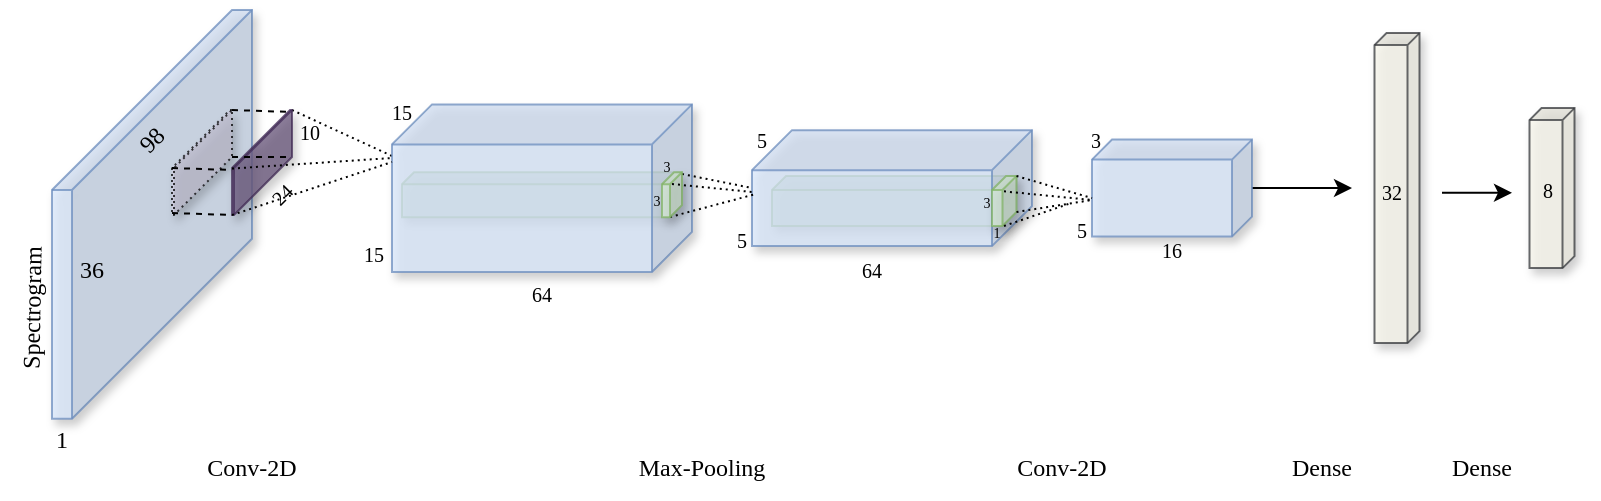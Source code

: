 <mxfile version="24.7.12">
  <diagram name="Page-1" id="HaNUL1jdEgyW-jIHec6N">
    <mxGraphModel dx="1658" dy="538" grid="1" gridSize="10" guides="1" tooltips="1" connect="1" arrows="1" fold="1" page="1" pageScale="1" pageWidth="850" pageHeight="1100" math="0" shadow="0">
      <root>
        <mxCell id="0" />
        <mxCell id="1" parent="0" />
        <mxCell id="bEZxc9TnVDWhS3Ql7pLe-73" value="" style="shape=cube;whiteSpace=wrap;html=1;boundedLbl=1;backgroundOutline=1;darkOpacity=0.05;darkOpacity2=0.1;rotation=0;fillColor=#d5e8d4;strokeColor=#82b366;opacity=75;shadow=1;flipH=1;size=7;fillStyle=auto;flipV=0;" vertex="1" parent="1">
          <mxGeometry x="350" y="293" width="122.25" height="25" as="geometry" />
        </mxCell>
        <mxCell id="bEZxc9TnVDWhS3Ql7pLe-64" value="" style="shape=cube;whiteSpace=wrap;html=1;boundedLbl=1;backgroundOutline=1;darkOpacity=0.05;darkOpacity2=0.1;rotation=0;fillColor=#dae8fc;strokeColor=#6c8ebf;opacity=75;shadow=1;flipH=1;size=20;" vertex="1" parent="1">
          <mxGeometry x="340" y="270.08" width="140" height="57.97" as="geometry" />
        </mxCell>
        <mxCell id="bEZxc9TnVDWhS3Ql7pLe-65" value="5" style="text;html=1;align=center;verticalAlign=middle;whiteSpace=wrap;rounded=0;opacity=50;fillColor=none;fontFamily=Times New Roman;rotation=0;fontSize=10;" vertex="1" parent="1">
          <mxGeometry x="310" y="313.59" width="50" height="22.81" as="geometry" />
        </mxCell>
        <mxCell id="bEZxc9TnVDWhS3Ql7pLe-56" value="" style="endArrow=none;html=1;rounded=0;strokeWidth=1;endSize=27;startSize=6;dashed=1;dashPattern=1 2;" edge="1" parent="1">
          <mxGeometry width="50" height="50" relative="1" as="geometry">
            <mxPoint x="110" y="260" as="sourcePoint" />
            <mxPoint x="160" y="283" as="targetPoint" />
          </mxGeometry>
        </mxCell>
        <mxCell id="bEZxc9TnVDWhS3Ql7pLe-50" value="" style="shape=cube;whiteSpace=wrap;html=1;boundedLbl=1;backgroundOutline=1;darkOpacity=0.05;darkOpacity2=0.1;rotation=0;fillColor=#d5e8d4;strokeColor=#82b366;opacity=75;shadow=1;flipH=1;size=6;fillStyle=auto;" vertex="1" parent="1">
          <mxGeometry x="165" y="291.09" width="140" height="22.5" as="geometry" />
        </mxCell>
        <mxCell id="bEZxc9TnVDWhS3Ql7pLe-2" value="" style="shape=cube;whiteSpace=wrap;html=1;boundedLbl=1;backgroundOutline=1;darkOpacity=0.05;darkOpacity2=0.1;rotation=0;fillColor=#dae8fc;strokeColor=#6c8ebf;opacity=75;shadow=1;flipH=1;" vertex="1" parent="1">
          <mxGeometry x="160" y="257.19" width="150" height="83.75" as="geometry" />
        </mxCell>
        <mxCell id="bEZxc9TnVDWhS3Ql7pLe-72" value="" style="endArrow=none;html=1;rounded=1;exitX=1;exitY=0.66;exitDx=0;exitDy=0;exitPerimeter=0;targetPerimeterSpacing=10;curved=0;fillColor=#f5f5f5;gradientColor=#b3b3b3;strokeColor=#000000;dashed=1;dashPattern=1 2;" edge="1" parent="1">
          <mxGeometry width="50" height="50" relative="1" as="geometry">
            <mxPoint x="299" y="313.5" as="sourcePoint" />
            <mxPoint x="342" y="302" as="targetPoint" />
          </mxGeometry>
        </mxCell>
        <mxCell id="bEZxc9TnVDWhS3Ql7pLe-71" value="" style="endArrow=none;html=1;rounded=1;exitX=1;exitY=0.66;exitDx=0;exitDy=0;exitPerimeter=0;targetPerimeterSpacing=10;curved=0;fillColor=#f5f5f5;gradientColor=#b3b3b3;strokeColor=#000000;dashed=1;dashPattern=1 2;" edge="1" parent="1">
          <mxGeometry width="50" height="50" relative="1" as="geometry">
            <mxPoint x="305" y="292" as="sourcePoint" />
            <mxPoint x="340" y="299" as="targetPoint" />
          </mxGeometry>
        </mxCell>
        <mxCell id="bEZxc9TnVDWhS3Ql7pLe-35" value="" style="shape=cube;whiteSpace=wrap;html=1;boundedLbl=1;backgroundOutline=1;darkOpacity=0.05;darkOpacity2=0.1;rotation=0;opacity=75;shadow=1;size=90;flipH=1;fillColor=#dae8fc;strokeColor=#6c8ebf;" vertex="1" parent="1">
          <mxGeometry x="-10" y="210" width="100" height="204.37" as="geometry" />
        </mxCell>
        <mxCell id="bEZxc9TnVDWhS3Ql7pLe-27" value="98" style="text;html=1;align=center;verticalAlign=middle;whiteSpace=wrap;rounded=0;opacity=50;fillColor=none;fontFamily=Times New Roman;rotation=-45;" vertex="1" parent="1">
          <mxGeometry x="10" y="260" width="60" height="30" as="geometry" />
        </mxCell>
        <mxCell id="bEZxc9TnVDWhS3Ql7pLe-36" value="36" style="text;html=1;align=center;verticalAlign=middle;whiteSpace=wrap;rounded=0;opacity=50;fillColor=none;fontFamily=Times New Roman;rotation=0;" vertex="1" parent="1">
          <mxGeometry x="-20" y="325" width="60" height="30" as="geometry" />
        </mxCell>
        <mxCell id="bEZxc9TnVDWhS3Ql7pLe-37" value="" style="shape=cube;whiteSpace=wrap;html=1;boundedLbl=1;backgroundOutline=1;darkOpacity=0.05;darkOpacity2=0.1;rotation=0;fillColor=#76608a;strokeColor=#432D57;opacity=75;shadow=1;flipH=1;size=29;fontColor=#ffffff;" vertex="1" parent="1">
          <mxGeometry x="80" y="260" width="30" height="52.5" as="geometry" />
        </mxCell>
        <mxCell id="bEZxc9TnVDWhS3Ql7pLe-60" value="" style="endArrow=none;html=1;rounded=1;exitX=1;exitY=0.66;exitDx=0;exitDy=0;exitPerimeter=0;targetPerimeterSpacing=10;curved=0;fillColor=#f5f5f5;gradientColor=#b3b3b3;strokeColor=#000000;dashed=1;dashPattern=1 2;" edge="1" parent="1">
          <mxGeometry width="50" height="50" relative="1" as="geometry">
            <mxPoint x="80" y="289.28" as="sourcePoint" />
            <mxPoint x="160" y="284" as="targetPoint" />
          </mxGeometry>
        </mxCell>
        <mxCell id="bEZxc9TnVDWhS3Ql7pLe-39" value="" style="shape=cube;whiteSpace=wrap;html=1;boundedLbl=1;backgroundOutline=1;darkOpacity=0.05;darkOpacity2=0.1;rotation=0;fillColor=#d0cee2;strokeColor=default;opacity=75;shadow=1;flipH=1;size=29;dashed=1;dashPattern=1 2;" vertex="1" parent="1">
          <mxGeometry x="50" y="260" width="30" height="52.5" as="geometry" />
        </mxCell>
        <mxCell id="bEZxc9TnVDWhS3Ql7pLe-38" value="" style="endArrow=none;dashed=1;html=1;rounded=0;exitX=0;exitY=0;exitDx=30;exitDy=29;exitPerimeter=0;" edge="1" parent="1" source="bEZxc9TnVDWhS3Ql7pLe-39">
          <mxGeometry width="50" height="50" relative="1" as="geometry">
            <mxPoint x="60" y="290" as="sourcePoint" />
            <mxPoint x="80" y="290" as="targetPoint" />
          </mxGeometry>
        </mxCell>
        <mxCell id="bEZxc9TnVDWhS3Ql7pLe-40" value="" style="endArrow=none;dashed=1;html=1;rounded=0;exitX=0;exitY=0;exitDx=30;exitDy=29;exitPerimeter=0;" edge="1" parent="1">
          <mxGeometry width="50" height="50" relative="1" as="geometry">
            <mxPoint x="50" y="311.5" as="sourcePoint" />
            <mxPoint x="80" y="312.5" as="targetPoint" />
          </mxGeometry>
        </mxCell>
        <mxCell id="bEZxc9TnVDWhS3Ql7pLe-41" value="" style="endArrow=none;dashed=1;html=1;rounded=0;exitX=0;exitY=0;exitDx=30;exitDy=29;exitPerimeter=0;" edge="1" parent="1">
          <mxGeometry width="50" height="50" relative="1" as="geometry">
            <mxPoint x="80" y="260" as="sourcePoint" />
            <mxPoint x="110" y="261" as="targetPoint" />
          </mxGeometry>
        </mxCell>
        <mxCell id="bEZxc9TnVDWhS3Ql7pLe-42" value="" style="endArrow=none;dashed=1;html=1;rounded=0;exitX=0;exitY=0;exitDx=0;exitDy=23.5;exitPerimeter=0;entryX=0;entryY=0;entryDx=0;entryDy=23.5;entryPerimeter=0;" edge="1" parent="1" source="bEZxc9TnVDWhS3Ql7pLe-39" target="bEZxc9TnVDWhS3Ql7pLe-37">
          <mxGeometry width="50" height="50" relative="1" as="geometry">
            <mxPoint x="80" y="285.75" as="sourcePoint" />
            <mxPoint x="110" y="286.75" as="targetPoint" />
          </mxGeometry>
        </mxCell>
        <mxCell id="bEZxc9TnVDWhS3Ql7pLe-43" value="24" style="text;html=1;align=center;verticalAlign=middle;whiteSpace=wrap;rounded=0;opacity=50;fillColor=none;fontFamily=Times New Roman;rotation=-45;fontSize=10;" vertex="1" parent="1">
          <mxGeometry x="80" y="290.78" width="50" height="22.81" as="geometry" />
        </mxCell>
        <mxCell id="bEZxc9TnVDWhS3Ql7pLe-44" value="10" style="text;html=1;align=center;verticalAlign=middle;whiteSpace=wrap;rounded=0;opacity=50;fillColor=none;fontFamily=Times New Roman;rotation=0;fontSize=10;" vertex="1" parent="1">
          <mxGeometry x="94" y="260" width="50" height="22.81" as="geometry" />
        </mxCell>
        <mxCell id="bEZxc9TnVDWhS3Ql7pLe-46" value="Spectrogram" style="text;html=1;align=center;verticalAlign=middle;whiteSpace=wrap;rounded=0;opacity=50;fillColor=none;fontFamily=Times New Roman;rotation=-89;" vertex="1" parent="1">
          <mxGeometry x="-50" y="343.75" width="60" height="30" as="geometry" />
        </mxCell>
        <mxCell id="bEZxc9TnVDWhS3Ql7pLe-47" value="1" style="text;html=1;align=center;verticalAlign=middle;whiteSpace=wrap;rounded=0;opacity=50;fillColor=none;fontFamily=Times New Roman;rotation=0;" vertex="1" parent="1">
          <mxGeometry x="-35" y="410" width="60" height="30" as="geometry" />
        </mxCell>
        <mxCell id="bEZxc9TnVDWhS3Ql7pLe-48" value="Max-Pooling" style="text;html=1;align=center;verticalAlign=middle;whiteSpace=wrap;rounded=0;opacity=50;fillColor=none;fontFamily=Times New Roman;rotation=0;" vertex="1" parent="1">
          <mxGeometry x="280" y="424.38" width="70" height="30" as="geometry" />
        </mxCell>
        <mxCell id="bEZxc9TnVDWhS3Ql7pLe-51" value="" style="shape=cube;whiteSpace=wrap;html=1;boundedLbl=1;backgroundOutline=1;darkOpacity=0.05;darkOpacity2=0.1;rotation=-90;opacity=75;shadow=1;flipH=1;size=6;fillStyle=auto;flipV=1;fillColor=#f9f7ed;strokeColor=#36393d;" vertex="1" parent="1">
          <mxGeometry x="700" y="287.81" width="80" height="22.5" as="geometry" />
        </mxCell>
        <mxCell id="bEZxc9TnVDWhS3Ql7pLe-52" value="15" style="text;html=1;align=center;verticalAlign=middle;whiteSpace=wrap;rounded=0;opacity=50;fillColor=none;fontFamily=Times New Roman;rotation=0;fontSize=10;" vertex="1" parent="1">
          <mxGeometry x="126" y="320.94" width="50" height="22.81" as="geometry" />
        </mxCell>
        <mxCell id="bEZxc9TnVDWhS3Ql7pLe-53" value="15" style="text;html=1;align=center;verticalAlign=middle;whiteSpace=wrap;rounded=0;opacity=50;fillColor=none;fontFamily=Times New Roman;rotation=0;fontSize=10;" vertex="1" parent="1">
          <mxGeometry x="140" y="250" width="50" height="22.81" as="geometry" />
        </mxCell>
        <mxCell id="bEZxc9TnVDWhS3Ql7pLe-55" value="64" style="text;html=1;align=center;verticalAlign=middle;whiteSpace=wrap;rounded=0;opacity=50;fillColor=none;fontFamily=Times New Roman;rotation=0;fontSize=10;" vertex="1" parent="1">
          <mxGeometry x="375" y="328.59" width="50" height="22.81" as="geometry" />
        </mxCell>
        <mxCell id="bEZxc9TnVDWhS3Ql7pLe-57" value="" style="endArrow=none;html=1;rounded=1;exitX=1;exitY=0.66;exitDx=0;exitDy=0;exitPerimeter=0;targetPerimeterSpacing=10;curved=0;fillColor=#f5f5f5;gradientColor=#b3b3b3;strokeColor=#000000;dashed=1;dashPattern=1 2;" edge="1" parent="1">
          <mxGeometry width="50" height="50" relative="1" as="geometry">
            <mxPoint x="80" y="312.5" as="sourcePoint" />
            <mxPoint x="160" y="286" as="targetPoint" />
          </mxGeometry>
        </mxCell>
        <mxCell id="bEZxc9TnVDWhS3Ql7pLe-63" value="" style="shape=cube;whiteSpace=wrap;html=1;boundedLbl=1;backgroundOutline=1;darkOpacity=0.05;darkOpacity2=0.1;rotation=0;fillColor=#d5e8d4;strokeColor=#82b366;opacity=75;shadow=1;flipH=1;size=6;fillStyle=auto;" vertex="1" parent="1">
          <mxGeometry x="295" y="291.09" width="10" height="22.5" as="geometry" />
        </mxCell>
        <mxCell id="bEZxc9TnVDWhS3Ql7pLe-70" value="" style="endArrow=none;html=1;rounded=1;exitX=1;exitY=0.66;exitDx=0;exitDy=0;exitPerimeter=0;targetPerimeterSpacing=10;curved=0;fillColor=#f5f5f5;gradientColor=#b3b3b3;strokeColor=#000000;dashed=1;dashPattern=1 2;" edge="1" parent="1">
          <mxGeometry width="50" height="50" relative="1" as="geometry">
            <mxPoint x="300" y="297" as="sourcePoint" />
            <mxPoint x="340" y="301" as="targetPoint" />
          </mxGeometry>
        </mxCell>
        <mxCell id="bEZxc9TnVDWhS3Ql7pLe-66" value="5" style="text;html=1;align=center;verticalAlign=middle;whiteSpace=wrap;rounded=0;opacity=50;fillColor=none;fontFamily=Times New Roman;rotation=0;fontSize=10;" vertex="1" parent="1">
          <mxGeometry x="320" y="263.59" width="50" height="22.81" as="geometry" />
        </mxCell>
        <mxCell id="bEZxc9TnVDWhS3Ql7pLe-68" value="64" style="text;html=1;align=center;verticalAlign=middle;whiteSpace=wrap;rounded=0;opacity=50;fillColor=none;fontFamily=Times New Roman;rotation=0;fontSize=10;" vertex="1" parent="1">
          <mxGeometry x="210" y="340.94" width="50" height="22.81" as="geometry" />
        </mxCell>
        <mxCell id="bEZxc9TnVDWhS3Ql7pLe-74" value="" style="shape=cube;whiteSpace=wrap;html=1;boundedLbl=1;backgroundOutline=1;darkOpacity=0.05;darkOpacity2=0.1;rotation=0;fillColor=#d5e8d4;strokeColor=#82b366;opacity=75;shadow=1;flipH=1;size=7;fillStyle=auto;flipV=0;" vertex="1" parent="1">
          <mxGeometry x="460" y="293" width="12.25" height="25" as="geometry" />
        </mxCell>
        <mxCell id="bEZxc9TnVDWhS3Ql7pLe-75" value="3" style="text;html=1;align=center;verticalAlign=middle;whiteSpace=wrap;rounded=0;opacity=50;fillColor=none;fontFamily=Times New Roman;rotation=0;fontSize=7;" vertex="1" parent="1">
          <mxGeometry x="295" y="282.81" width="5" height="13" as="geometry" />
        </mxCell>
        <mxCell id="bEZxc9TnVDWhS3Ql7pLe-76" value="3" style="text;html=1;align=center;verticalAlign=middle;whiteSpace=wrap;rounded=0;opacity=50;fillColor=none;fontFamily=Times New Roman;rotation=0;fontSize=7;" vertex="1" parent="1">
          <mxGeometry x="290" y="299" width="5" height="13" as="geometry" />
        </mxCell>
        <mxCell id="bEZxc9TnVDWhS3Ql7pLe-77" value="1" style="text;html=1;align=center;verticalAlign=middle;whiteSpace=wrap;rounded=0;opacity=50;fillColor=none;fontFamily=Times New Roman;rotation=0;fontSize=7;" vertex="1" parent="1">
          <mxGeometry x="460" y="315.59" width="5" height="13" as="geometry" />
        </mxCell>
        <mxCell id="bEZxc9TnVDWhS3Ql7pLe-78" value="3" style="text;html=1;align=center;verticalAlign=middle;whiteSpace=wrap;rounded=0;opacity=50;fillColor=none;fontFamily=Times New Roman;rotation=0;fontSize=7;" vertex="1" parent="1">
          <mxGeometry x="455" y="300.59" width="5" height="13" as="geometry" />
        </mxCell>
        <mxCell id="bEZxc9TnVDWhS3Ql7pLe-79" value="Conv-2D" style="text;html=1;align=center;verticalAlign=middle;whiteSpace=wrap;rounded=0;opacity=50;fillColor=none;fontFamily=Times New Roman;rotation=0;" vertex="1" parent="1">
          <mxGeometry x="60" y="424.38" width="60" height="30" as="geometry" />
        </mxCell>
        <mxCell id="bEZxc9TnVDWhS3Ql7pLe-94" style="edgeStyle=orthogonalEdgeStyle;rounded=0;orthogonalLoop=1;jettySize=auto;html=1;" edge="1" parent="1" source="bEZxc9TnVDWhS3Ql7pLe-80">
          <mxGeometry relative="1" as="geometry">
            <mxPoint x="640" y="299.06" as="targetPoint" />
          </mxGeometry>
        </mxCell>
        <mxCell id="bEZxc9TnVDWhS3Ql7pLe-80" value="" style="shape=cube;whiteSpace=wrap;html=1;boundedLbl=1;backgroundOutline=1;darkOpacity=0.05;darkOpacity2=0.1;rotation=0;fillColor=#dae8fc;strokeColor=#6c8ebf;opacity=75;shadow=1;flipH=1;size=10;" vertex="1" parent="1">
          <mxGeometry x="510" y="274.81" width="80" height="48.5" as="geometry" />
        </mxCell>
        <mxCell id="bEZxc9TnVDWhS3Ql7pLe-81" value="5" style="text;html=1;align=center;verticalAlign=middle;whiteSpace=wrap;rounded=0;opacity=50;fillColor=none;fontFamily=Times New Roman;rotation=0;fontSize=10;" vertex="1" parent="1">
          <mxGeometry x="480" y="308.68" width="50" height="22.81" as="geometry" />
        </mxCell>
        <mxCell id="bEZxc9TnVDWhS3Ql7pLe-82" value="3" style="text;html=1;align=center;verticalAlign=middle;whiteSpace=wrap;rounded=0;opacity=50;fillColor=none;fontFamily=Times New Roman;rotation=0;fontSize=10;" vertex="1" parent="1">
          <mxGeometry x="487" y="263.59" width="50" height="22.81" as="geometry" />
        </mxCell>
        <mxCell id="bEZxc9TnVDWhS3Ql7pLe-83" value="" style="endArrow=none;html=1;rounded=1;exitX=1;exitY=0.66;exitDx=0;exitDy=0;exitPerimeter=0;targetPerimeterSpacing=10;curved=0;fillColor=#f5f5f5;gradientColor=#b3b3b3;strokeColor=#000000;dashed=1;dashPattern=1 2;" edge="1" parent="1">
          <mxGeometry width="50" height="50" relative="1" as="geometry">
            <mxPoint x="466" y="300.68" as="sourcePoint" />
            <mxPoint x="510" y="305" as="targetPoint" />
          </mxGeometry>
        </mxCell>
        <mxCell id="bEZxc9TnVDWhS3Ql7pLe-84" value="" style="endArrow=none;html=1;rounded=1;exitX=1;exitY=0.66;exitDx=0;exitDy=0;exitPerimeter=0;targetPerimeterSpacing=10;curved=0;fillColor=#f5f5f5;gradientColor=#b3b3b3;strokeColor=#000000;dashed=1;dashPattern=1 2;entryX=0.391;entryY=-0.094;entryDx=0;entryDy=0;entryPerimeter=0;" edge="1" parent="1" target="bEZxc9TnVDWhS3Ql7pLe-81">
          <mxGeometry width="50" height="50" relative="1" as="geometry">
            <mxPoint x="466" y="318" as="sourcePoint" />
            <mxPoint x="510" y="321.32" as="targetPoint" />
          </mxGeometry>
        </mxCell>
        <mxCell id="bEZxc9TnVDWhS3Ql7pLe-85" value="" style="endArrow=none;html=1;rounded=1;exitX=1;exitY=0.66;exitDx=0;exitDy=0;exitPerimeter=0;targetPerimeterSpacing=10;curved=0;fillColor=#f5f5f5;gradientColor=#b3b3b3;strokeColor=#000000;dashed=1;dashPattern=1 2;entryX=0;entryY=0;entryDx=80;entryDy=29.25;entryPerimeter=0;" edge="1" parent="1" target="bEZxc9TnVDWhS3Ql7pLe-80">
          <mxGeometry width="50" height="50" relative="1" as="geometry">
            <mxPoint x="472.25" y="293" as="sourcePoint" />
            <mxPoint x="516.25" y="282.81" as="targetPoint" />
          </mxGeometry>
        </mxCell>
        <mxCell id="bEZxc9TnVDWhS3Ql7pLe-86" value="" style="endArrow=none;html=1;rounded=1;exitX=1;exitY=0.66;exitDx=0;exitDy=0;exitPerimeter=0;targetPerimeterSpacing=10;curved=0;fillColor=#f5f5f5;gradientColor=#b3b3b3;strokeColor=#000000;dashed=1;dashPattern=1 2;" edge="1" parent="1">
          <mxGeometry width="50" height="50" relative="1" as="geometry">
            <mxPoint x="472.25" y="311" as="sourcePoint" />
            <mxPoint x="510" y="305" as="targetPoint" />
          </mxGeometry>
        </mxCell>
        <mxCell id="bEZxc9TnVDWhS3Ql7pLe-88" value="Conv-2D" style="text;html=1;align=center;verticalAlign=middle;whiteSpace=wrap;rounded=0;opacity=50;fillColor=none;fontFamily=Times New Roman;rotation=0;" vertex="1" parent="1">
          <mxGeometry x="460" y="424.38" width="70" height="30" as="geometry" />
        </mxCell>
        <mxCell id="bEZxc9TnVDWhS3Ql7pLe-89" value="16" style="text;html=1;align=center;verticalAlign=middle;whiteSpace=wrap;rounded=0;opacity=50;fillColor=none;fontFamily=Times New Roman;rotation=0;fontSize=10;" vertex="1" parent="1">
          <mxGeometry x="525" y="318.13" width="50" height="22.81" as="geometry" />
        </mxCell>
        <mxCell id="bEZxc9TnVDWhS3Ql7pLe-91" value="" style="shape=cube;whiteSpace=wrap;html=1;boundedLbl=1;backgroundOutline=1;darkOpacity=0.05;darkOpacity2=0.1;rotation=-90;opacity=75;shadow=1;flipH=1;size=6;fillStyle=auto;flipV=1;fillColor=#f9f7ed;strokeColor=#36393d;" vertex="1" parent="1">
          <mxGeometry x="585" y="287.81" width="155" height="22.5" as="geometry" />
        </mxCell>
        <mxCell id="bEZxc9TnVDWhS3Ql7pLe-92" value="32" style="text;html=1;align=center;verticalAlign=middle;whiteSpace=wrap;rounded=0;opacity=50;fillColor=none;fontFamily=Times New Roman;rotation=0;fontSize=10;" vertex="1" parent="1">
          <mxGeometry x="635" y="290.0" width="50" height="22.81" as="geometry" />
        </mxCell>
        <mxCell id="bEZxc9TnVDWhS3Ql7pLe-93" value="8" style="text;html=1;align=center;verticalAlign=middle;whiteSpace=wrap;rounded=0;opacity=50;fillColor=none;fontFamily=Times New Roman;rotation=0;fontSize=10;" vertex="1" parent="1">
          <mxGeometry x="713" y="289" width="50" height="22.81" as="geometry" />
        </mxCell>
        <mxCell id="bEZxc9TnVDWhS3Ql7pLe-96" value="Dense" style="text;html=1;align=center;verticalAlign=middle;whiteSpace=wrap;rounded=0;opacity=50;fillColor=none;fontFamily=Times New Roman;rotation=0;" vertex="1" parent="1">
          <mxGeometry x="590" y="424.38" width="70" height="30" as="geometry" />
        </mxCell>
        <mxCell id="bEZxc9TnVDWhS3Ql7pLe-97" value="Dense" style="text;html=1;align=center;verticalAlign=middle;whiteSpace=wrap;rounded=0;opacity=50;fillColor=none;fontFamily=Times New Roman;rotation=0;" vertex="1" parent="1">
          <mxGeometry x="670" y="424.38" width="70" height="30" as="geometry" />
        </mxCell>
        <mxCell id="bEZxc9TnVDWhS3Ql7pLe-100" style="edgeStyle=orthogonalEdgeStyle;rounded=0;orthogonalLoop=1;jettySize=auto;html=1;entryX=0.14;entryY=0.544;entryDx=0;entryDy=0;entryPerimeter=0;" edge="1" parent="1" source="bEZxc9TnVDWhS3Ql7pLe-92" target="bEZxc9TnVDWhS3Ql7pLe-93">
          <mxGeometry relative="1" as="geometry" />
        </mxCell>
      </root>
    </mxGraphModel>
  </diagram>
</mxfile>
